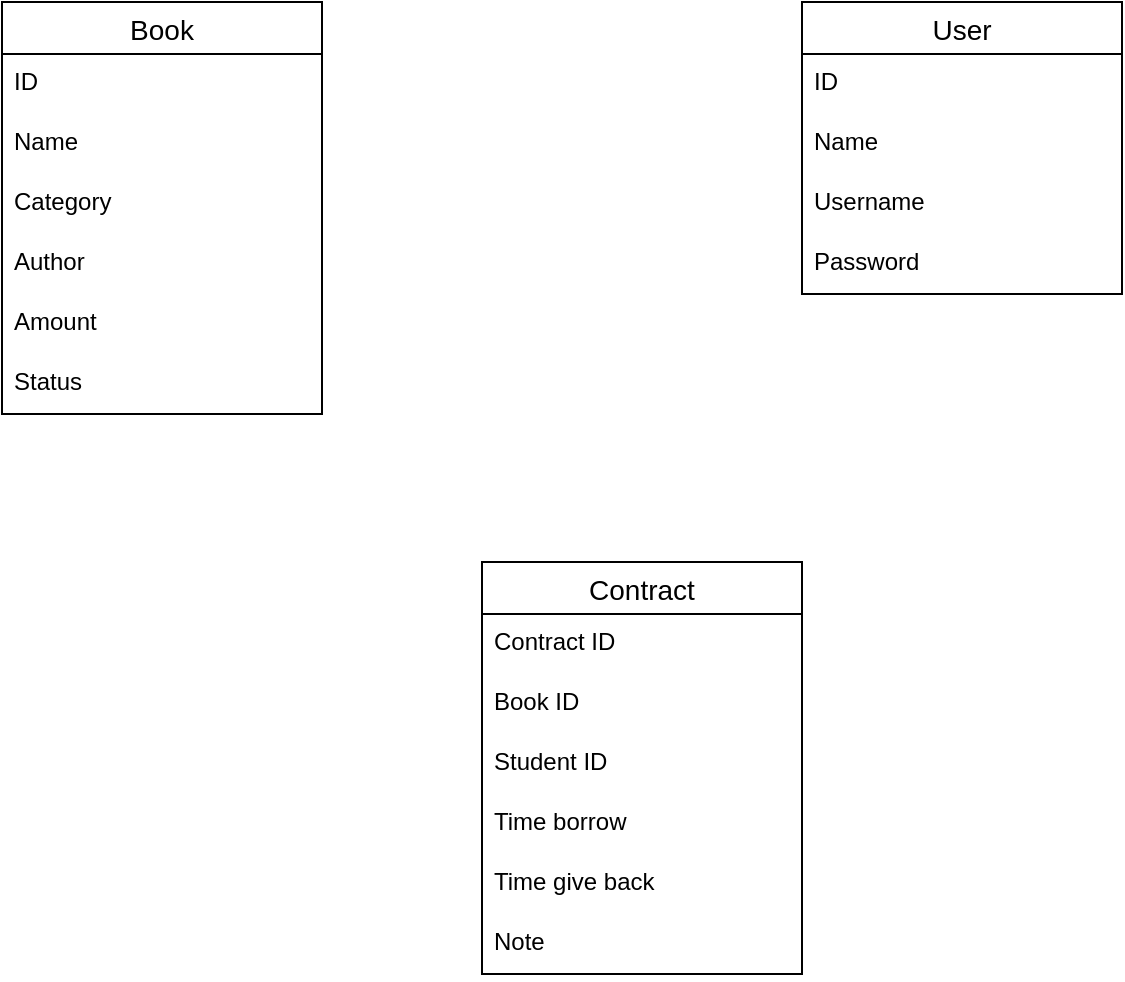 <mxfile version="13.7.9" type="device"><diagram id="U8QlPifAbjqqV36I4B2t" name="Page-1"><mxGraphModel dx="946" dy="725" grid="1" gridSize="10" guides="1" tooltips="1" connect="1" arrows="1" fold="1" page="1" pageScale="1" pageWidth="850" pageHeight="1100" math="0" shadow="0"><root><mxCell id="0"/><mxCell id="1" parent="0"/><mxCell id="D40R06fg_SyIwFvfestl-1" value="Book" style="swimlane;fontStyle=0;childLayout=stackLayout;horizontal=1;startSize=26;horizontalStack=0;resizeParent=1;resizeParentMax=0;resizeLast=0;collapsible=1;marginBottom=0;align=center;fontSize=14;" vertex="1" parent="1"><mxGeometry x="40" y="80" width="160" height="206" as="geometry"/></mxCell><mxCell id="D40R06fg_SyIwFvfestl-9" value="ID" style="text;strokeColor=none;fillColor=none;spacingLeft=4;spacingRight=4;overflow=hidden;rotatable=0;points=[[0,0.5],[1,0.5]];portConstraint=eastwest;fontSize=12;" vertex="1" parent="D40R06fg_SyIwFvfestl-1"><mxGeometry y="26" width="160" height="30" as="geometry"/></mxCell><mxCell id="D40R06fg_SyIwFvfestl-2" value="Name" style="text;strokeColor=none;fillColor=none;spacingLeft=4;spacingRight=4;overflow=hidden;rotatable=0;points=[[0,0.5],[1,0.5]];portConstraint=eastwest;fontSize=12;" vertex="1" parent="D40R06fg_SyIwFvfestl-1"><mxGeometry y="56" width="160" height="30" as="geometry"/></mxCell><mxCell id="D40R06fg_SyIwFvfestl-3" value="Category" style="text;strokeColor=none;fillColor=none;spacingLeft=4;spacingRight=4;overflow=hidden;rotatable=0;points=[[0,0.5],[1,0.5]];portConstraint=eastwest;fontSize=12;" vertex="1" parent="D40R06fg_SyIwFvfestl-1"><mxGeometry y="86" width="160" height="30" as="geometry"/></mxCell><mxCell id="D40R06fg_SyIwFvfestl-4" value="Author" style="text;strokeColor=none;fillColor=none;spacingLeft=4;spacingRight=4;overflow=hidden;rotatable=0;points=[[0,0.5],[1,0.5]];portConstraint=eastwest;fontSize=12;" vertex="1" parent="D40R06fg_SyIwFvfestl-1"><mxGeometry y="116" width="160" height="30" as="geometry"/></mxCell><mxCell id="D40R06fg_SyIwFvfestl-5" value="Amount" style="text;strokeColor=none;fillColor=none;spacingLeft=4;spacingRight=4;overflow=hidden;rotatable=0;points=[[0,0.5],[1,0.5]];portConstraint=eastwest;fontSize=12;" vertex="1" parent="D40R06fg_SyIwFvfestl-1"><mxGeometry y="146" width="160" height="30" as="geometry"/></mxCell><mxCell id="D40R06fg_SyIwFvfestl-6" value="Status" style="text;strokeColor=none;fillColor=none;spacingLeft=4;spacingRight=4;overflow=hidden;rotatable=0;points=[[0,0.5],[1,0.5]];portConstraint=eastwest;fontSize=12;" vertex="1" parent="D40R06fg_SyIwFvfestl-1"><mxGeometry y="176" width="160" height="30" as="geometry"/></mxCell><mxCell id="D40R06fg_SyIwFvfestl-10" value="User" style="swimlane;fontStyle=0;childLayout=stackLayout;horizontal=1;startSize=26;horizontalStack=0;resizeParent=1;resizeParentMax=0;resizeLast=0;collapsible=1;marginBottom=0;align=center;fontSize=14;" vertex="1" parent="1"><mxGeometry x="440" y="80" width="160" height="146" as="geometry"/></mxCell><mxCell id="D40R06fg_SyIwFvfestl-11" value="ID" style="text;strokeColor=none;fillColor=none;spacingLeft=4;spacingRight=4;overflow=hidden;rotatable=0;points=[[0,0.5],[1,0.5]];portConstraint=eastwest;fontSize=12;" vertex="1" parent="D40R06fg_SyIwFvfestl-10"><mxGeometry y="26" width="160" height="30" as="geometry"/></mxCell><mxCell id="D40R06fg_SyIwFvfestl-12" value="Name" style="text;strokeColor=none;fillColor=none;spacingLeft=4;spacingRight=4;overflow=hidden;rotatable=0;points=[[0,0.5],[1,0.5]];portConstraint=eastwest;fontSize=12;" vertex="1" parent="D40R06fg_SyIwFvfestl-10"><mxGeometry y="56" width="160" height="30" as="geometry"/></mxCell><mxCell id="D40R06fg_SyIwFvfestl-13" value="Username" style="text;strokeColor=none;fillColor=none;spacingLeft=4;spacingRight=4;overflow=hidden;rotatable=0;points=[[0,0.5],[1,0.5]];portConstraint=eastwest;fontSize=12;" vertex="1" parent="D40R06fg_SyIwFvfestl-10"><mxGeometry y="86" width="160" height="30" as="geometry"/></mxCell><mxCell id="D40R06fg_SyIwFvfestl-14" value="Password" style="text;strokeColor=none;fillColor=none;spacingLeft=4;spacingRight=4;overflow=hidden;rotatable=0;points=[[0,0.5],[1,0.5]];portConstraint=eastwest;fontSize=12;" vertex="1" parent="D40R06fg_SyIwFvfestl-10"><mxGeometry y="116" width="160" height="30" as="geometry"/></mxCell><mxCell id="D40R06fg_SyIwFvfestl-17" value="Contract" style="swimlane;fontStyle=0;childLayout=stackLayout;horizontal=1;startSize=26;horizontalStack=0;resizeParent=1;resizeParentMax=0;resizeLast=0;collapsible=1;marginBottom=0;align=center;fontSize=14;" vertex="1" parent="1"><mxGeometry x="280" y="360" width="160" height="206" as="geometry"/></mxCell><mxCell id="D40R06fg_SyIwFvfestl-18" value="Contract ID" style="text;strokeColor=none;fillColor=none;spacingLeft=4;spacingRight=4;overflow=hidden;rotatable=0;points=[[0,0.5],[1,0.5]];portConstraint=eastwest;fontSize=12;" vertex="1" parent="D40R06fg_SyIwFvfestl-17"><mxGeometry y="26" width="160" height="30" as="geometry"/></mxCell><mxCell id="D40R06fg_SyIwFvfestl-19" value="Book ID" style="text;strokeColor=none;fillColor=none;spacingLeft=4;spacingRight=4;overflow=hidden;rotatable=0;points=[[0,0.5],[1,0.5]];portConstraint=eastwest;fontSize=12;" vertex="1" parent="D40R06fg_SyIwFvfestl-17"><mxGeometry y="56" width="160" height="30" as="geometry"/></mxCell><mxCell id="D40R06fg_SyIwFvfestl-20" value="Student ID" style="text;strokeColor=none;fillColor=none;spacingLeft=4;spacingRight=4;overflow=hidden;rotatable=0;points=[[0,0.5],[1,0.5]];portConstraint=eastwest;fontSize=12;" vertex="1" parent="D40R06fg_SyIwFvfestl-17"><mxGeometry y="86" width="160" height="30" as="geometry"/></mxCell><mxCell id="D40R06fg_SyIwFvfestl-21" value="Time borrow" style="text;strokeColor=none;fillColor=none;spacingLeft=4;spacingRight=4;overflow=hidden;rotatable=0;points=[[0,0.5],[1,0.5]];portConstraint=eastwest;fontSize=12;" vertex="1" parent="D40R06fg_SyIwFvfestl-17"><mxGeometry y="116" width="160" height="30" as="geometry"/></mxCell><mxCell id="D40R06fg_SyIwFvfestl-22" value="Time give back" style="text;strokeColor=none;fillColor=none;spacingLeft=4;spacingRight=4;overflow=hidden;rotatable=0;points=[[0,0.5],[1,0.5]];portConstraint=eastwest;fontSize=12;" vertex="1" parent="D40R06fg_SyIwFvfestl-17"><mxGeometry y="146" width="160" height="30" as="geometry"/></mxCell><mxCell id="D40R06fg_SyIwFvfestl-23" value="Note" style="text;strokeColor=none;fillColor=none;spacingLeft=4;spacingRight=4;overflow=hidden;rotatable=0;points=[[0,0.5],[1,0.5]];portConstraint=eastwest;fontSize=12;" vertex="1" parent="D40R06fg_SyIwFvfestl-17"><mxGeometry y="176" width="160" height="30" as="geometry"/></mxCell></root></mxGraphModel></diagram></mxfile>